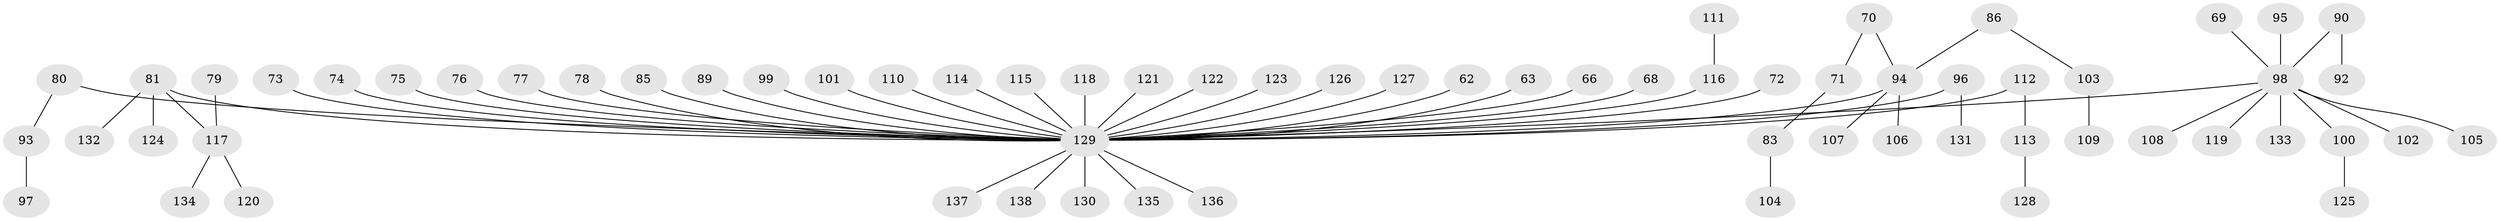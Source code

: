 // original degree distribution, {6: 0.028985507246376812, 8: 0.007246376811594203, 4: 0.07246376811594203, 5: 0.021739130434782608, 2: 0.2246376811594203, 3: 0.10869565217391304, 7: 0.007246376811594203, 1: 0.5289855072463768}
// Generated by graph-tools (version 1.1) at 2025/53/03/09/25 04:53:28]
// undirected, 69 vertices, 68 edges
graph export_dot {
graph [start="1"]
  node [color=gray90,style=filled];
  62;
  63;
  66;
  68;
  69;
  70;
  71;
  72;
  73;
  74;
  75;
  76;
  77;
  78 [super="+53"];
  79;
  80;
  81 [super="+64"];
  83;
  85;
  86;
  89;
  90;
  92;
  93;
  94 [super="+87+65+55+51"];
  95;
  96;
  97;
  98 [super="+6+41+57+91+42+21+40+50+49"];
  99;
  100;
  101;
  102;
  103;
  104;
  105;
  106;
  107;
  108;
  109;
  110;
  111;
  112;
  113;
  114;
  115;
  116 [super="+26+33+88"];
  117 [super="+39"];
  118;
  119;
  120;
  121;
  122;
  123;
  124;
  125;
  126;
  127;
  128;
  129 [super="+44+29+56+48+46+61+58+84+54+59"];
  130;
  131;
  132;
  133;
  134;
  135;
  136;
  137;
  138;
  62 -- 129;
  63 -- 129;
  66 -- 129;
  68 -- 129;
  69 -- 98;
  70 -- 71;
  70 -- 94;
  71 -- 83;
  72 -- 129;
  73 -- 129;
  74 -- 129;
  75 -- 129;
  76 -- 129;
  77 -- 129;
  78 -- 129;
  79 -- 117;
  80 -- 93;
  80 -- 129;
  81 -- 129;
  81 -- 132;
  81 -- 117;
  81 -- 124;
  83 -- 104;
  85 -- 129;
  86 -- 103;
  86 -- 94;
  89 -- 129;
  90 -- 92;
  90 -- 98;
  93 -- 97;
  94 -- 106;
  94 -- 107;
  94 -- 129;
  95 -- 98;
  96 -- 131;
  96 -- 129;
  98 -- 102;
  98 -- 108;
  98 -- 119;
  98 -- 100;
  98 -- 105;
  98 -- 133;
  98 -- 129;
  99 -- 129;
  100 -- 125;
  101 -- 129;
  103 -- 109;
  110 -- 129;
  111 -- 116;
  112 -- 113;
  112 -- 129;
  113 -- 128;
  114 -- 129;
  115 -- 129;
  116 -- 129;
  117 -- 134;
  117 -- 120;
  118 -- 129;
  121 -- 129;
  122 -- 129;
  123 -- 129;
  126 -- 129;
  127 -- 129;
  129 -- 130;
  129 -- 138;
  129 -- 137;
  129 -- 135;
  129 -- 136;
}
